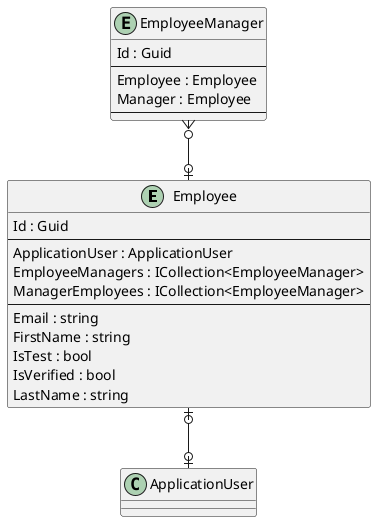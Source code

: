 @startuml

entity Employee {
    Id : Guid
    --
    ApplicationUser : ApplicationUser
    EmployeeManagers : ICollection<EmployeeManager>
    ManagerEmployees : ICollection<EmployeeManager>
    ' EmployeeKeyCodePlaceholder
    --
    Email : string
    FirstName : string
    IsTest : bool
    IsVerified : bool
    LastName : string
    ' EmployeePropertyCodePlaceholder
}

entity EmployeeManager {
    Id : Guid
    --
    Employee : Employee
    Manager : Employee
    ' EmployeeManagerKeyCodePlaceholder
    --
    ' EmployeeManagerPropertyCodePlaceholder
}

' EntityCodePlaceholder

Employee |o--o| ApplicationUser
EmployeeManager }o--o| Employee
' RelationshipCodePlaceholder

@enduml
